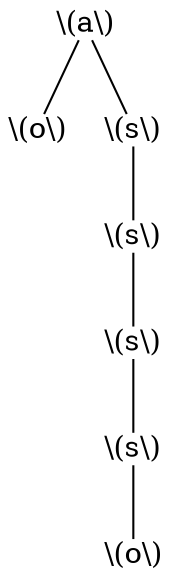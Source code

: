 graph {
	0 [label="\\(a\\)" shape=plain]
	1 [label="\\(o\\)" shape=plain]
	0 -- 1
	2 [label="\\(s\\)" shape=plain]
	0 -- 2
	3 [label="\\(s\\)" shape=plain]
	2 -- 3
	4 [label="\\(s\\)" shape=plain]
	3 -- 4
	5 [label="\\(s\\)" shape=plain]
	4 -- 5
	6 [label="\\(o\\)" shape=plain]
	5 -- 6
}
